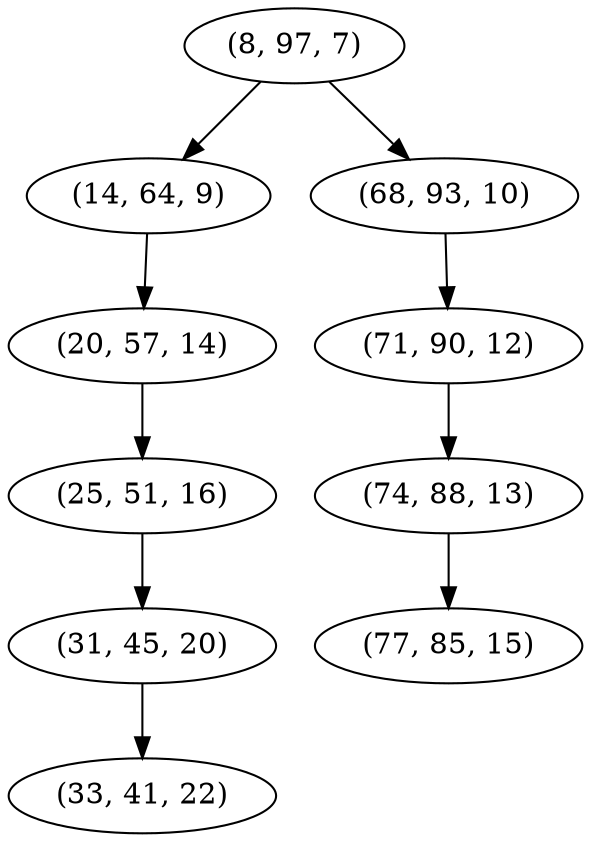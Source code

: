 digraph tree {
    "(8, 97, 7)";
    "(14, 64, 9)";
    "(20, 57, 14)";
    "(25, 51, 16)";
    "(31, 45, 20)";
    "(33, 41, 22)";
    "(68, 93, 10)";
    "(71, 90, 12)";
    "(74, 88, 13)";
    "(77, 85, 15)";
    "(8, 97, 7)" -> "(14, 64, 9)";
    "(8, 97, 7)" -> "(68, 93, 10)";
    "(14, 64, 9)" -> "(20, 57, 14)";
    "(20, 57, 14)" -> "(25, 51, 16)";
    "(25, 51, 16)" -> "(31, 45, 20)";
    "(31, 45, 20)" -> "(33, 41, 22)";
    "(68, 93, 10)" -> "(71, 90, 12)";
    "(71, 90, 12)" -> "(74, 88, 13)";
    "(74, 88, 13)" -> "(77, 85, 15)";
}
